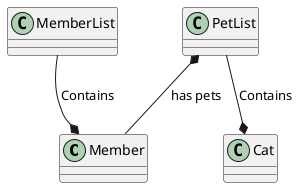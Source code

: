 @startuml
class Member {
}

class Cat {
}

class MemberList {
}

class PetList {
}

MemberList --* Member : Contains

PetList *-- Member : has pets

PetList --* Cat : Contains

@enduml